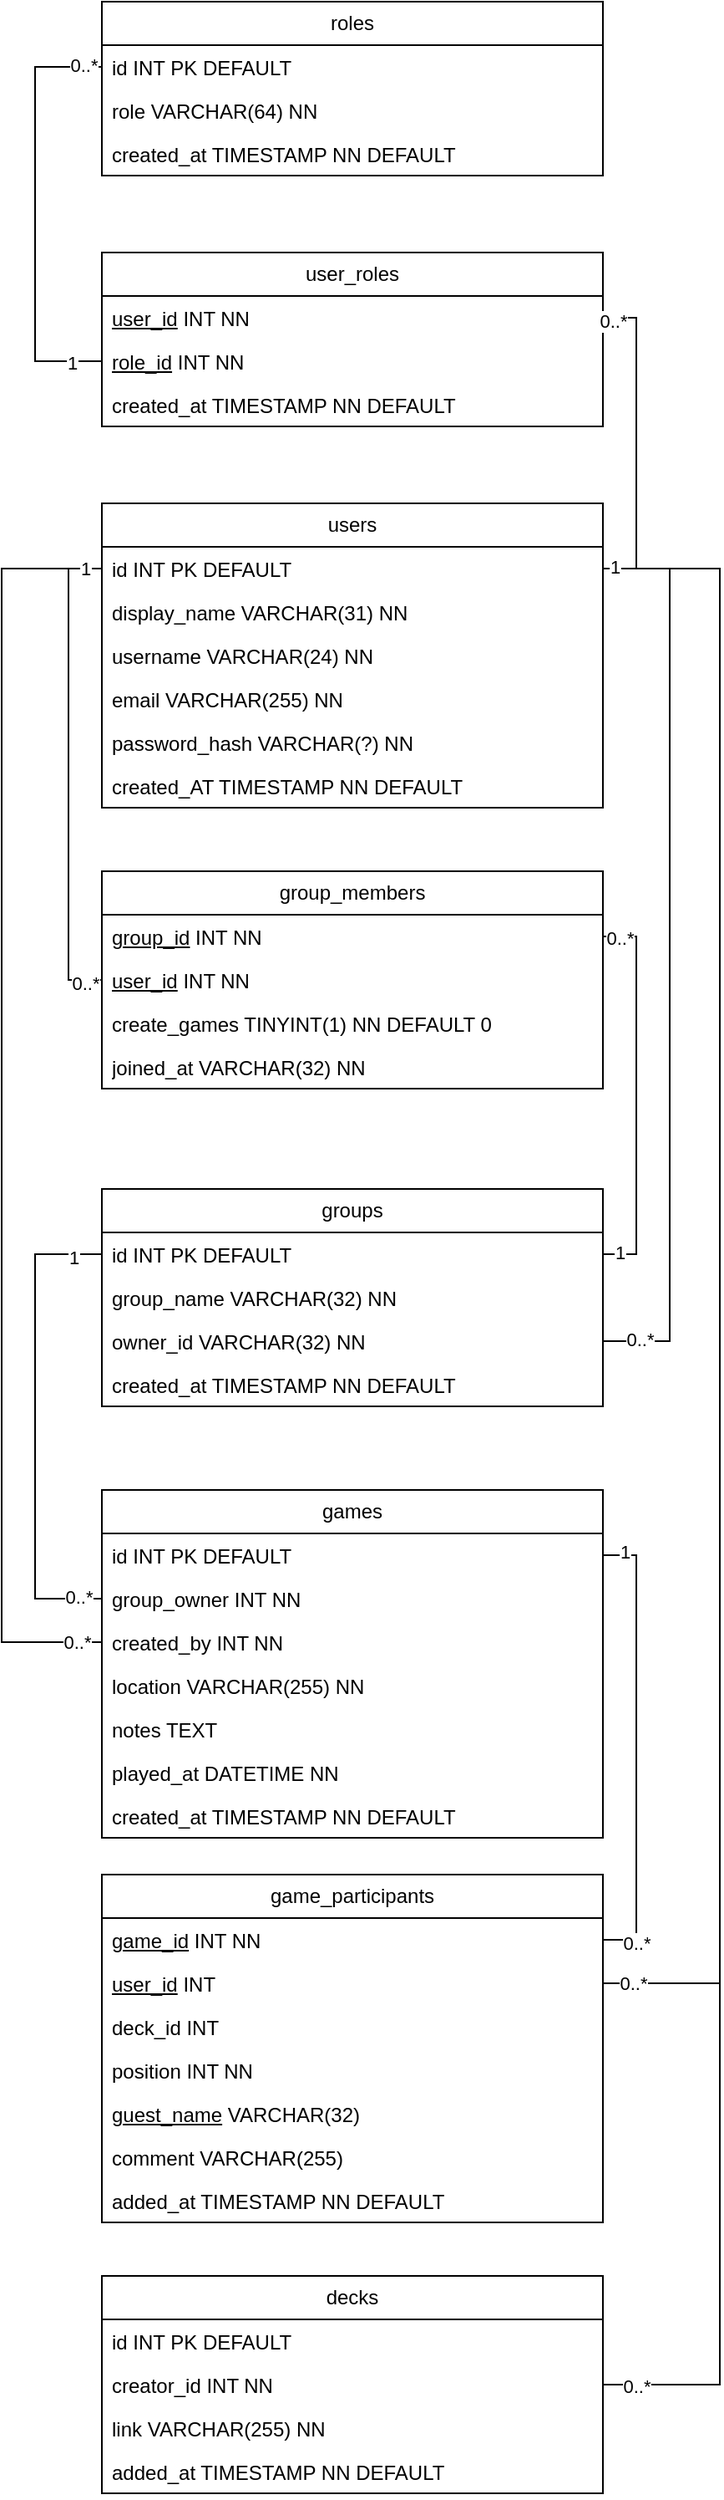 <mxfile version="26.2.13">
  <diagram name="Page-1" id="RY722GMoq1TX4iEJBXom">
    <mxGraphModel dx="816" dy="1530" grid="1" gridSize="10" guides="1" tooltips="1" connect="1" arrows="1" fold="1" page="1" pageScale="1" pageWidth="850" pageHeight="1100" math="0" shadow="0">
      <root>
        <mxCell id="0" />
        <mxCell id="1" parent="0" />
        <mxCell id="fBghDIhBLIJU0DGQ0pHI-5" value="users" style="swimlane;fontStyle=0;childLayout=stackLayout;horizontal=1;startSize=26;fillColor=none;horizontalStack=0;resizeParent=1;resizeParentMax=0;resizeLast=0;collapsible=1;marginBottom=0;whiteSpace=wrap;html=1;" vertex="1" parent="1">
          <mxGeometry x="70" y="100" width="300" height="182" as="geometry" />
        </mxCell>
        <mxCell id="fBghDIhBLIJU0DGQ0pHI-6" value="id INT PK DEFAULT" style="text;strokeColor=none;fillColor=none;align=left;verticalAlign=top;spacingLeft=4;spacingRight=4;overflow=hidden;rotatable=0;points=[[0,0.5],[1,0.5]];portConstraint=eastwest;whiteSpace=wrap;html=1;" vertex="1" parent="fBghDIhBLIJU0DGQ0pHI-5">
          <mxGeometry y="26" width="300" height="26" as="geometry" />
        </mxCell>
        <mxCell id="fBghDIhBLIJU0DGQ0pHI-7" value="display_name VARCHAR(31) NN" style="text;strokeColor=none;fillColor=none;align=left;verticalAlign=top;spacingLeft=4;spacingRight=4;overflow=hidden;rotatable=0;points=[[0,0.5],[1,0.5]];portConstraint=eastwest;whiteSpace=wrap;html=1;" vertex="1" parent="fBghDIhBLIJU0DGQ0pHI-5">
          <mxGeometry y="52" width="300" height="26" as="geometry" />
        </mxCell>
        <mxCell id="fBghDIhBLIJU0DGQ0pHI-8" value="username VARCHAR(24) NN" style="text;strokeColor=none;fillColor=none;align=left;verticalAlign=top;spacingLeft=4;spacingRight=4;overflow=hidden;rotatable=0;points=[[0,0.5],[1,0.5]];portConstraint=eastwest;whiteSpace=wrap;html=1;" vertex="1" parent="fBghDIhBLIJU0DGQ0pHI-5">
          <mxGeometry y="78" width="300" height="26" as="geometry" />
        </mxCell>
        <mxCell id="fBghDIhBLIJU0DGQ0pHI-9" value="email VARCHAR(255) NN" style="text;strokeColor=none;fillColor=none;align=left;verticalAlign=top;spacingLeft=4;spacingRight=4;overflow=hidden;rotatable=0;points=[[0,0.5],[1,0.5]];portConstraint=eastwest;whiteSpace=wrap;html=1;" vertex="1" parent="fBghDIhBLIJU0DGQ0pHI-5">
          <mxGeometry y="104" width="300" height="26" as="geometry" />
        </mxCell>
        <mxCell id="fBghDIhBLIJU0DGQ0pHI-10" value="password_hash VARCHAR(?) NN" style="text;strokeColor=none;fillColor=none;align=left;verticalAlign=top;spacingLeft=4;spacingRight=4;overflow=hidden;rotatable=0;points=[[0,0.5],[1,0.5]];portConstraint=eastwest;whiteSpace=wrap;html=1;" vertex="1" parent="fBghDIhBLIJU0DGQ0pHI-5">
          <mxGeometry y="130" width="300" height="26" as="geometry" />
        </mxCell>
        <mxCell id="fBghDIhBLIJU0DGQ0pHI-11" value="created_AT TIMESTAMP NN DEFAULT" style="text;strokeColor=none;fillColor=none;align=left;verticalAlign=top;spacingLeft=4;spacingRight=4;overflow=hidden;rotatable=0;points=[[0,0.5],[1,0.5]];portConstraint=eastwest;whiteSpace=wrap;html=1;" vertex="1" parent="fBghDIhBLIJU0DGQ0pHI-5">
          <mxGeometry y="156" width="300" height="26" as="geometry" />
        </mxCell>
        <mxCell id="fBghDIhBLIJU0DGQ0pHI-12" value="roles" style="swimlane;fontStyle=0;childLayout=stackLayout;horizontal=1;startSize=26;fillColor=none;horizontalStack=0;resizeParent=1;resizeParentMax=0;resizeLast=0;collapsible=1;marginBottom=0;whiteSpace=wrap;html=1;" vertex="1" parent="1">
          <mxGeometry x="70" y="-200" width="300" height="104" as="geometry" />
        </mxCell>
        <mxCell id="fBghDIhBLIJU0DGQ0pHI-13" value="id INT PK DEFAULT" style="text;strokeColor=none;fillColor=none;align=left;verticalAlign=top;spacingLeft=4;spacingRight=4;overflow=hidden;rotatable=0;points=[[0,0.5],[1,0.5]];portConstraint=eastwest;whiteSpace=wrap;html=1;" vertex="1" parent="fBghDIhBLIJU0DGQ0pHI-12">
          <mxGeometry y="26" width="300" height="26" as="geometry" />
        </mxCell>
        <mxCell id="fBghDIhBLIJU0DGQ0pHI-14" value="role VARCHAR(64) NN" style="text;strokeColor=none;fillColor=none;align=left;verticalAlign=top;spacingLeft=4;spacingRight=4;overflow=hidden;rotatable=0;points=[[0,0.5],[1,0.5]];portConstraint=eastwest;whiteSpace=wrap;html=1;" vertex="1" parent="fBghDIhBLIJU0DGQ0pHI-12">
          <mxGeometry y="52" width="300" height="26" as="geometry" />
        </mxCell>
        <mxCell id="fBghDIhBLIJU0DGQ0pHI-15" value="created_at TIMESTAMP NN DEFAULT" style="text;strokeColor=none;fillColor=none;align=left;verticalAlign=top;spacingLeft=4;spacingRight=4;overflow=hidden;rotatable=0;points=[[0,0.5],[1,0.5]];portConstraint=eastwest;whiteSpace=wrap;html=1;" vertex="1" parent="fBghDIhBLIJU0DGQ0pHI-12">
          <mxGeometry y="78" width="300" height="26" as="geometry" />
        </mxCell>
        <mxCell id="fBghDIhBLIJU0DGQ0pHI-19" value="user_roles" style="swimlane;fontStyle=0;childLayout=stackLayout;horizontal=1;startSize=26;fillColor=none;horizontalStack=0;resizeParent=1;resizeParentMax=0;resizeLast=0;collapsible=1;marginBottom=0;whiteSpace=wrap;html=1;" vertex="1" parent="1">
          <mxGeometry x="70" y="-50" width="300" height="104" as="geometry" />
        </mxCell>
        <mxCell id="fBghDIhBLIJU0DGQ0pHI-20" value="&lt;u&gt;user_id&lt;/u&gt; INT NN" style="text;strokeColor=none;fillColor=none;align=left;verticalAlign=top;spacingLeft=4;spacingRight=4;overflow=hidden;rotatable=0;points=[[0,0.5],[1,0.5]];portConstraint=eastwest;whiteSpace=wrap;html=1;" vertex="1" parent="fBghDIhBLIJU0DGQ0pHI-19">
          <mxGeometry y="26" width="300" height="26" as="geometry" />
        </mxCell>
        <mxCell id="fBghDIhBLIJU0DGQ0pHI-21" value="&lt;u&gt;role_id&lt;/u&gt; INT NN" style="text;strokeColor=none;fillColor=none;align=left;verticalAlign=top;spacingLeft=4;spacingRight=4;overflow=hidden;rotatable=0;points=[[0,0.5],[1,0.5]];portConstraint=eastwest;whiteSpace=wrap;html=1;" vertex="1" parent="fBghDIhBLIJU0DGQ0pHI-19">
          <mxGeometry y="52" width="300" height="26" as="geometry" />
        </mxCell>
        <mxCell id="fBghDIhBLIJU0DGQ0pHI-22" value="created_at TIMESTAMP NN DEFAULT" style="text;strokeColor=none;fillColor=none;align=left;verticalAlign=top;spacingLeft=4;spacingRight=4;overflow=hidden;rotatable=0;points=[[0,0.5],[1,0.5]];portConstraint=eastwest;whiteSpace=wrap;html=1;" vertex="1" parent="fBghDIhBLIJU0DGQ0pHI-19">
          <mxGeometry y="78" width="300" height="26" as="geometry" />
        </mxCell>
        <mxCell id="fBghDIhBLIJU0DGQ0pHI-23" style="edgeStyle=orthogonalEdgeStyle;rounded=0;orthogonalLoop=1;jettySize=auto;html=1;entryX=0;entryY=0.5;entryDx=0;entryDy=0;endArrow=none;startFill=0;" edge="1" parent="1" source="fBghDIhBLIJU0DGQ0pHI-21" target="fBghDIhBLIJU0DGQ0pHI-13">
          <mxGeometry relative="1" as="geometry">
            <Array as="points">
              <mxPoint x="30" y="15" />
              <mxPoint x="30" y="-161" />
            </Array>
          </mxGeometry>
        </mxCell>
        <mxCell id="fBghDIhBLIJU0DGQ0pHI-25" value="0..*" style="edgeLabel;html=1;align=center;verticalAlign=middle;resizable=0;points=[];" vertex="1" connectable="0" parent="fBghDIhBLIJU0DGQ0pHI-23">
          <mxGeometry x="0.91" y="1" relative="1" as="geometry">
            <mxPoint as="offset" />
          </mxGeometry>
        </mxCell>
        <mxCell id="fBghDIhBLIJU0DGQ0pHI-26" value="1" style="edgeLabel;html=1;align=center;verticalAlign=middle;resizable=0;points=[];" vertex="1" connectable="0" parent="fBghDIhBLIJU0DGQ0pHI-23">
          <mxGeometry x="-0.861" y="1" relative="1" as="geometry">
            <mxPoint as="offset" />
          </mxGeometry>
        </mxCell>
        <mxCell id="fBghDIhBLIJU0DGQ0pHI-24" style="edgeStyle=orthogonalEdgeStyle;rounded=0;orthogonalLoop=1;jettySize=auto;html=1;entryX=1;entryY=0.5;entryDx=0;entryDy=0;endArrow=none;startFill=0;" edge="1" parent="1" source="fBghDIhBLIJU0DGQ0pHI-20" target="fBghDIhBLIJU0DGQ0pHI-6">
          <mxGeometry relative="1" as="geometry">
            <Array as="points">
              <mxPoint x="390" y="-11" />
              <mxPoint x="390" y="139" />
            </Array>
          </mxGeometry>
        </mxCell>
        <mxCell id="fBghDIhBLIJU0DGQ0pHI-27" value="0..*" style="edgeLabel;html=1;align=center;verticalAlign=middle;resizable=0;points=[];" vertex="1" connectable="0" parent="fBghDIhBLIJU0DGQ0pHI-24">
          <mxGeometry x="-0.855" y="-2" relative="1" as="geometry">
            <mxPoint x="-8" as="offset" />
          </mxGeometry>
        </mxCell>
        <mxCell id="fBghDIhBLIJU0DGQ0pHI-29" value="groups" style="swimlane;fontStyle=0;childLayout=stackLayout;horizontal=1;startSize=26;fillColor=none;horizontalStack=0;resizeParent=1;resizeParentMax=0;resizeLast=0;collapsible=1;marginBottom=0;whiteSpace=wrap;html=1;" vertex="1" parent="1">
          <mxGeometry x="70" y="510" width="300" height="130" as="geometry" />
        </mxCell>
        <mxCell id="fBghDIhBLIJU0DGQ0pHI-30" value="id INT PK DEFAULT" style="text;strokeColor=none;fillColor=none;align=left;verticalAlign=top;spacingLeft=4;spacingRight=4;overflow=hidden;rotatable=0;points=[[0,0.5],[1,0.5]];portConstraint=eastwest;whiteSpace=wrap;html=1;" vertex="1" parent="fBghDIhBLIJU0DGQ0pHI-29">
          <mxGeometry y="26" width="300" height="26" as="geometry" />
        </mxCell>
        <mxCell id="fBghDIhBLIJU0DGQ0pHI-31" value="group_name VARCHAR(32) NN" style="text;strokeColor=none;fillColor=none;align=left;verticalAlign=top;spacingLeft=4;spacingRight=4;overflow=hidden;rotatable=0;points=[[0,0.5],[1,0.5]];portConstraint=eastwest;whiteSpace=wrap;html=1;" vertex="1" parent="fBghDIhBLIJU0DGQ0pHI-29">
          <mxGeometry y="52" width="300" height="26" as="geometry" />
        </mxCell>
        <mxCell id="fBghDIhBLIJU0DGQ0pHI-32" value="owner_id VARCHAR(32) NN" style="text;strokeColor=none;fillColor=none;align=left;verticalAlign=top;spacingLeft=4;spacingRight=4;overflow=hidden;rotatable=0;points=[[0,0.5],[1,0.5]];portConstraint=eastwest;whiteSpace=wrap;html=1;" vertex="1" parent="fBghDIhBLIJU0DGQ0pHI-29">
          <mxGeometry y="78" width="300" height="26" as="geometry" />
        </mxCell>
        <mxCell id="fBghDIhBLIJU0DGQ0pHI-33" value="created_at TIMESTAMP NN DEFAULT" style="text;strokeColor=none;fillColor=none;align=left;verticalAlign=top;spacingLeft=4;spacingRight=4;overflow=hidden;rotatable=0;points=[[0,0.5],[1,0.5]];portConstraint=eastwest;whiteSpace=wrap;html=1;" vertex="1" parent="fBghDIhBLIJU0DGQ0pHI-29">
          <mxGeometry y="104" width="300" height="26" as="geometry" />
        </mxCell>
        <mxCell id="fBghDIhBLIJU0DGQ0pHI-36" value="group_members" style="swimlane;fontStyle=0;childLayout=stackLayout;horizontal=1;startSize=26;fillColor=none;horizontalStack=0;resizeParent=1;resizeParentMax=0;resizeLast=0;collapsible=1;marginBottom=0;whiteSpace=wrap;html=1;" vertex="1" parent="1">
          <mxGeometry x="70" y="320" width="300" height="130" as="geometry" />
        </mxCell>
        <mxCell id="fBghDIhBLIJU0DGQ0pHI-37" value="&lt;u&gt;group_id&lt;/u&gt; INT NN" style="text;strokeColor=none;fillColor=none;align=left;verticalAlign=top;spacingLeft=4;spacingRight=4;overflow=hidden;rotatable=0;points=[[0,0.5],[1,0.5]];portConstraint=eastwest;whiteSpace=wrap;html=1;" vertex="1" parent="fBghDIhBLIJU0DGQ0pHI-36">
          <mxGeometry y="26" width="300" height="26" as="geometry" />
        </mxCell>
        <mxCell id="fBghDIhBLIJU0DGQ0pHI-38" value="&lt;u&gt;user_id&lt;/u&gt; INT NN" style="text;strokeColor=none;fillColor=none;align=left;verticalAlign=top;spacingLeft=4;spacingRight=4;overflow=hidden;rotatable=0;points=[[0,0.5],[1,0.5]];portConstraint=eastwest;whiteSpace=wrap;html=1;" vertex="1" parent="fBghDIhBLIJU0DGQ0pHI-36">
          <mxGeometry y="52" width="300" height="26" as="geometry" />
        </mxCell>
        <mxCell id="fBghDIhBLIJU0DGQ0pHI-39" value="create_games TINYINT(1) NN DEFAULT 0" style="text;strokeColor=none;fillColor=none;align=left;verticalAlign=top;spacingLeft=4;spacingRight=4;overflow=hidden;rotatable=0;points=[[0,0.5],[1,0.5]];portConstraint=eastwest;whiteSpace=wrap;html=1;" vertex="1" parent="fBghDIhBLIJU0DGQ0pHI-36">
          <mxGeometry y="78" width="300" height="26" as="geometry" />
        </mxCell>
        <mxCell id="fBghDIhBLIJU0DGQ0pHI-40" value="joined_at VARCHAR(32) NN" style="text;strokeColor=none;fillColor=none;align=left;verticalAlign=top;spacingLeft=4;spacingRight=4;overflow=hidden;rotatable=0;points=[[0,0.5],[1,0.5]];portConstraint=eastwest;whiteSpace=wrap;html=1;" vertex="1" parent="fBghDIhBLIJU0DGQ0pHI-36">
          <mxGeometry y="104" width="300" height="26" as="geometry" />
        </mxCell>
        <mxCell id="fBghDIhBLIJU0DGQ0pHI-41" style="edgeStyle=orthogonalEdgeStyle;rounded=0;orthogonalLoop=1;jettySize=auto;html=1;endArrow=none;startFill=0;exitX=1;exitY=0.5;exitDx=0;exitDy=0;entryX=1;entryY=0.5;entryDx=0;entryDy=0;" edge="1" parent="1" source="fBghDIhBLIJU0DGQ0pHI-32" target="fBghDIhBLIJU0DGQ0pHI-6">
          <mxGeometry relative="1" as="geometry">
            <Array as="points">
              <mxPoint x="410" y="601" />
              <mxPoint x="410" y="139" />
            </Array>
          </mxGeometry>
        </mxCell>
        <mxCell id="fBghDIhBLIJU0DGQ0pHI-43" value="0..*" style="edgeLabel;html=1;align=center;verticalAlign=middle;resizable=0;points=[];" vertex="1" connectable="0" parent="fBghDIhBLIJU0DGQ0pHI-41">
          <mxGeometry x="-0.92" y="1" relative="1" as="geometry">
            <mxPoint as="offset" />
          </mxGeometry>
        </mxCell>
        <mxCell id="fBghDIhBLIJU0DGQ0pHI-44" style="edgeStyle=orthogonalEdgeStyle;rounded=0;orthogonalLoop=1;jettySize=auto;html=1;entryX=1;entryY=0.5;entryDx=0;entryDy=0;endArrow=none;startFill=0;" edge="1" parent="1" source="fBghDIhBLIJU0DGQ0pHI-37" target="fBghDIhBLIJU0DGQ0pHI-30">
          <mxGeometry relative="1" as="geometry">
            <Array as="points">
              <mxPoint x="390" y="359" />
              <mxPoint x="390" y="549" />
            </Array>
          </mxGeometry>
        </mxCell>
        <mxCell id="fBghDIhBLIJU0DGQ0pHI-45" value="1" style="edgeLabel;html=1;align=center;verticalAlign=middle;resizable=0;points=[];" vertex="1" connectable="0" parent="fBghDIhBLIJU0DGQ0pHI-44">
          <mxGeometry x="0.918" y="-1" relative="1" as="geometry">
            <mxPoint as="offset" />
          </mxGeometry>
        </mxCell>
        <mxCell id="fBghDIhBLIJU0DGQ0pHI-46" value="0..*" style="edgeLabel;html=1;align=center;verticalAlign=middle;resizable=0;points=[];" vertex="1" connectable="0" parent="fBghDIhBLIJU0DGQ0pHI-44">
          <mxGeometry x="-0.913" y="-1" relative="1" as="geometry">
            <mxPoint as="offset" />
          </mxGeometry>
        </mxCell>
        <mxCell id="fBghDIhBLIJU0DGQ0pHI-49" style="edgeStyle=orthogonalEdgeStyle;rounded=0;orthogonalLoop=1;jettySize=auto;html=1;entryX=0;entryY=0.5;entryDx=0;entryDy=0;endArrow=none;startFill=0;exitX=0;exitY=0.5;exitDx=0;exitDy=0;" edge="1" parent="1" source="fBghDIhBLIJU0DGQ0pHI-6" target="fBghDIhBLIJU0DGQ0pHI-38">
          <mxGeometry relative="1" as="geometry" />
        </mxCell>
        <mxCell id="fBghDIhBLIJU0DGQ0pHI-51" value="0..*" style="edgeLabel;html=1;align=center;verticalAlign=middle;resizable=0;points=[];" vertex="1" connectable="0" parent="fBghDIhBLIJU0DGQ0pHI-49">
          <mxGeometry x="0.929" y="-2" relative="1" as="geometry">
            <mxPoint as="offset" />
          </mxGeometry>
        </mxCell>
        <mxCell id="fBghDIhBLIJU0DGQ0pHI-52" value="games" style="swimlane;fontStyle=0;childLayout=stackLayout;horizontal=1;startSize=26;fillColor=none;horizontalStack=0;resizeParent=1;resizeParentMax=0;resizeLast=0;collapsible=1;marginBottom=0;whiteSpace=wrap;html=1;" vertex="1" parent="1">
          <mxGeometry x="70" y="690" width="300" height="208" as="geometry" />
        </mxCell>
        <mxCell id="fBghDIhBLIJU0DGQ0pHI-53" value="id INT PK DEFAULT" style="text;strokeColor=none;fillColor=none;align=left;verticalAlign=top;spacingLeft=4;spacingRight=4;overflow=hidden;rotatable=0;points=[[0,0.5],[1,0.5]];portConstraint=eastwest;whiteSpace=wrap;html=1;" vertex="1" parent="fBghDIhBLIJU0DGQ0pHI-52">
          <mxGeometry y="26" width="300" height="26" as="geometry" />
        </mxCell>
        <mxCell id="fBghDIhBLIJU0DGQ0pHI-54" value="group_owner INT NN" style="text;strokeColor=none;fillColor=none;align=left;verticalAlign=top;spacingLeft=4;spacingRight=4;overflow=hidden;rotatable=0;points=[[0,0.5],[1,0.5]];portConstraint=eastwest;whiteSpace=wrap;html=1;" vertex="1" parent="fBghDIhBLIJU0DGQ0pHI-52">
          <mxGeometry y="52" width="300" height="26" as="geometry" />
        </mxCell>
        <mxCell id="fBghDIhBLIJU0DGQ0pHI-55" value="created_by INT NN" style="text;strokeColor=none;fillColor=none;align=left;verticalAlign=top;spacingLeft=4;spacingRight=4;overflow=hidden;rotatable=0;points=[[0,0.5],[1,0.5]];portConstraint=eastwest;whiteSpace=wrap;html=1;" vertex="1" parent="fBghDIhBLIJU0DGQ0pHI-52">
          <mxGeometry y="78" width="300" height="26" as="geometry" />
        </mxCell>
        <mxCell id="fBghDIhBLIJU0DGQ0pHI-65" value="location VARCHAR(255) NN" style="text;strokeColor=none;fillColor=none;align=left;verticalAlign=top;spacingLeft=4;spacingRight=4;overflow=hidden;rotatable=0;points=[[0,0.5],[1,0.5]];portConstraint=eastwest;whiteSpace=wrap;html=1;" vertex="1" parent="fBghDIhBLIJU0DGQ0pHI-52">
          <mxGeometry y="104" width="300" height="26" as="geometry" />
        </mxCell>
        <mxCell id="fBghDIhBLIJU0DGQ0pHI-66" value="notes TEXT" style="text;strokeColor=none;fillColor=none;align=left;verticalAlign=top;spacingLeft=4;spacingRight=4;overflow=hidden;rotatable=0;points=[[0,0.5],[1,0.5]];portConstraint=eastwest;whiteSpace=wrap;html=1;" vertex="1" parent="fBghDIhBLIJU0DGQ0pHI-52">
          <mxGeometry y="130" width="300" height="26" as="geometry" />
        </mxCell>
        <mxCell id="fBghDIhBLIJU0DGQ0pHI-64" value="played_at DATETIME NN" style="text;strokeColor=none;fillColor=none;align=left;verticalAlign=top;spacingLeft=4;spacingRight=4;overflow=hidden;rotatable=0;points=[[0,0.5],[1,0.5]];portConstraint=eastwest;whiteSpace=wrap;html=1;" vertex="1" parent="fBghDIhBLIJU0DGQ0pHI-52">
          <mxGeometry y="156" width="300" height="26" as="geometry" />
        </mxCell>
        <mxCell id="fBghDIhBLIJU0DGQ0pHI-57" value="created_at TIMESTAMP NN DEFAULT" style="text;strokeColor=none;fillColor=none;align=left;verticalAlign=top;spacingLeft=4;spacingRight=4;overflow=hidden;rotatable=0;points=[[0,0.5],[1,0.5]];portConstraint=eastwest;whiteSpace=wrap;html=1;" vertex="1" parent="fBghDIhBLIJU0DGQ0pHI-52">
          <mxGeometry y="182" width="300" height="26" as="geometry" />
        </mxCell>
        <mxCell id="fBghDIhBLIJU0DGQ0pHI-58" style="edgeStyle=orthogonalEdgeStyle;rounded=0;orthogonalLoop=1;jettySize=auto;html=1;entryX=0;entryY=0.5;entryDx=0;entryDy=0;endArrow=none;startFill=0;" edge="1" parent="1" source="fBghDIhBLIJU0DGQ0pHI-55" target="fBghDIhBLIJU0DGQ0pHI-6">
          <mxGeometry relative="1" as="geometry">
            <Array as="points">
              <mxPoint x="10" y="781" />
              <mxPoint x="10" y="139" />
            </Array>
          </mxGeometry>
        </mxCell>
        <mxCell id="fBghDIhBLIJU0DGQ0pHI-59" value="1" style="edgeLabel;html=1;align=center;verticalAlign=middle;resizable=0;points=[];" vertex="1" connectable="0" parent="fBghDIhBLIJU0DGQ0pHI-58">
          <mxGeometry x="0.921" relative="1" as="geometry">
            <mxPoint x="20" as="offset" />
          </mxGeometry>
        </mxCell>
        <mxCell id="fBghDIhBLIJU0DGQ0pHI-60" value="0..*" style="edgeLabel;html=1;align=center;verticalAlign=middle;resizable=0;points=[];" vertex="1" connectable="0" parent="fBghDIhBLIJU0DGQ0pHI-58">
          <mxGeometry x="-0.961" relative="1" as="geometry">
            <mxPoint as="offset" />
          </mxGeometry>
        </mxCell>
        <mxCell id="fBghDIhBLIJU0DGQ0pHI-61" style="edgeStyle=orthogonalEdgeStyle;rounded=0;orthogonalLoop=1;jettySize=auto;html=1;entryX=0;entryY=0.5;entryDx=0;entryDy=0;endArrow=none;startFill=0;" edge="1" parent="1" source="fBghDIhBLIJU0DGQ0pHI-54" target="fBghDIhBLIJU0DGQ0pHI-30">
          <mxGeometry relative="1" as="geometry">
            <Array as="points">
              <mxPoint x="30" y="755" />
              <mxPoint x="30" y="549" />
            </Array>
          </mxGeometry>
        </mxCell>
        <mxCell id="fBghDIhBLIJU0DGQ0pHI-62" value="0..*" style="edgeLabel;html=1;align=center;verticalAlign=middle;resizable=0;points=[];" vertex="1" connectable="0" parent="fBghDIhBLIJU0DGQ0pHI-61">
          <mxGeometry x="-0.898" y="-1" relative="1" as="geometry">
            <mxPoint as="offset" />
          </mxGeometry>
        </mxCell>
        <mxCell id="fBghDIhBLIJU0DGQ0pHI-63" value="1" style="edgeLabel;html=1;align=center;verticalAlign=middle;resizable=0;points=[];" vertex="1" connectable="0" parent="fBghDIhBLIJU0DGQ0pHI-61">
          <mxGeometry x="0.879" y="-2" relative="1" as="geometry">
            <mxPoint as="offset" />
          </mxGeometry>
        </mxCell>
        <mxCell id="fBghDIhBLIJU0DGQ0pHI-67" value="game_participants" style="swimlane;fontStyle=0;childLayout=stackLayout;horizontal=1;startSize=26;fillColor=none;horizontalStack=0;resizeParent=1;resizeParentMax=0;resizeLast=0;collapsible=1;marginBottom=0;whiteSpace=wrap;html=1;" vertex="1" parent="1">
          <mxGeometry x="70" y="920" width="300" height="208" as="geometry" />
        </mxCell>
        <mxCell id="fBghDIhBLIJU0DGQ0pHI-68" value="&lt;u&gt;game_id&lt;/u&gt; INT NN" style="text;strokeColor=none;fillColor=none;align=left;verticalAlign=top;spacingLeft=4;spacingRight=4;overflow=hidden;rotatable=0;points=[[0,0.5],[1,0.5]];portConstraint=eastwest;whiteSpace=wrap;html=1;" vertex="1" parent="fBghDIhBLIJU0DGQ0pHI-67">
          <mxGeometry y="26" width="300" height="26" as="geometry" />
        </mxCell>
        <mxCell id="fBghDIhBLIJU0DGQ0pHI-75" value="&lt;u&gt;user_id&lt;/u&gt; INT" style="text;strokeColor=none;fillColor=none;align=left;verticalAlign=top;spacingLeft=4;spacingRight=4;overflow=hidden;rotatable=0;points=[[0,0.5],[1,0.5]];portConstraint=eastwest;whiteSpace=wrap;html=1;" vertex="1" parent="fBghDIhBLIJU0DGQ0pHI-67">
          <mxGeometry y="52" width="300" height="26" as="geometry" />
        </mxCell>
        <mxCell id="fBghDIhBLIJU0DGQ0pHI-69" value="deck_id INT" style="text;strokeColor=none;fillColor=none;align=left;verticalAlign=top;spacingLeft=4;spacingRight=4;overflow=hidden;rotatable=0;points=[[0,0.5],[1,0.5]];portConstraint=eastwest;whiteSpace=wrap;html=1;" vertex="1" parent="fBghDIhBLIJU0DGQ0pHI-67">
          <mxGeometry y="78" width="300" height="26" as="geometry" />
        </mxCell>
        <mxCell id="fBghDIhBLIJU0DGQ0pHI-70" value="position INT NN" style="text;strokeColor=none;fillColor=none;align=left;verticalAlign=top;spacingLeft=4;spacingRight=4;overflow=hidden;rotatable=0;points=[[0,0.5],[1,0.5]];portConstraint=eastwest;whiteSpace=wrap;html=1;" vertex="1" parent="fBghDIhBLIJU0DGQ0pHI-67">
          <mxGeometry y="104" width="300" height="26" as="geometry" />
        </mxCell>
        <mxCell id="fBghDIhBLIJU0DGQ0pHI-71" value="&lt;u&gt;guest_name&lt;/u&gt; VARCHAR(32)" style="text;strokeColor=none;fillColor=none;align=left;verticalAlign=top;spacingLeft=4;spacingRight=4;overflow=hidden;rotatable=0;points=[[0,0.5],[1,0.5]];portConstraint=eastwest;whiteSpace=wrap;html=1;" vertex="1" parent="fBghDIhBLIJU0DGQ0pHI-67">
          <mxGeometry y="130" width="300" height="26" as="geometry" />
        </mxCell>
        <mxCell id="fBghDIhBLIJU0DGQ0pHI-72" value="comment VARCHAR(255)" style="text;strokeColor=none;fillColor=none;align=left;verticalAlign=top;spacingLeft=4;spacingRight=4;overflow=hidden;rotatable=0;points=[[0,0.5],[1,0.5]];portConstraint=eastwest;whiteSpace=wrap;html=1;" vertex="1" parent="fBghDIhBLIJU0DGQ0pHI-67">
          <mxGeometry y="156" width="300" height="26" as="geometry" />
        </mxCell>
        <mxCell id="fBghDIhBLIJU0DGQ0pHI-74" value="added_at TIMESTAMP NN DEFAULT" style="text;strokeColor=none;fillColor=none;align=left;verticalAlign=top;spacingLeft=4;spacingRight=4;overflow=hidden;rotatable=0;points=[[0,0.5],[1,0.5]];portConstraint=eastwest;whiteSpace=wrap;html=1;" vertex="1" parent="fBghDIhBLIJU0DGQ0pHI-67">
          <mxGeometry y="182" width="300" height="26" as="geometry" />
        </mxCell>
        <mxCell id="fBghDIhBLIJU0DGQ0pHI-76" value="decks" style="swimlane;fontStyle=0;childLayout=stackLayout;horizontal=1;startSize=26;fillColor=none;horizontalStack=0;resizeParent=1;resizeParentMax=0;resizeLast=0;collapsible=1;marginBottom=0;whiteSpace=wrap;html=1;" vertex="1" parent="1">
          <mxGeometry x="70" y="1160" width="300" height="130" as="geometry" />
        </mxCell>
        <mxCell id="fBghDIhBLIJU0DGQ0pHI-80" value="id INT PK DEFAULT" style="text;strokeColor=none;fillColor=none;align=left;verticalAlign=top;spacingLeft=4;spacingRight=4;overflow=hidden;rotatable=0;points=[[0,0.5],[1,0.5]];portConstraint=eastwest;whiteSpace=wrap;html=1;" vertex="1" parent="fBghDIhBLIJU0DGQ0pHI-76">
          <mxGeometry y="26" width="300" height="26" as="geometry" />
        </mxCell>
        <mxCell id="fBghDIhBLIJU0DGQ0pHI-81" value="creator_id INT NN" style="text;strokeColor=none;fillColor=none;align=left;verticalAlign=top;spacingLeft=4;spacingRight=4;overflow=hidden;rotatable=0;points=[[0,0.5],[1,0.5]];portConstraint=eastwest;whiteSpace=wrap;html=1;" vertex="1" parent="fBghDIhBLIJU0DGQ0pHI-76">
          <mxGeometry y="52" width="300" height="26" as="geometry" />
        </mxCell>
        <mxCell id="fBghDIhBLIJU0DGQ0pHI-82" value="link VARCHAR(255) NN" style="text;strokeColor=none;fillColor=none;align=left;verticalAlign=top;spacingLeft=4;spacingRight=4;overflow=hidden;rotatable=0;points=[[0,0.5],[1,0.5]];portConstraint=eastwest;whiteSpace=wrap;html=1;" vertex="1" parent="fBghDIhBLIJU0DGQ0pHI-76">
          <mxGeometry y="78" width="300" height="26" as="geometry" />
        </mxCell>
        <mxCell id="fBghDIhBLIJU0DGQ0pHI-83" value="added_at TIMESTAMP NN DEFAULT" style="text;strokeColor=none;fillColor=none;align=left;verticalAlign=top;spacingLeft=4;spacingRight=4;overflow=hidden;rotatable=0;points=[[0,0.5],[1,0.5]];portConstraint=eastwest;whiteSpace=wrap;html=1;" vertex="1" parent="fBghDIhBLIJU0DGQ0pHI-76">
          <mxGeometry y="104" width="300" height="26" as="geometry" />
        </mxCell>
        <mxCell id="fBghDIhBLIJU0DGQ0pHI-84" style="edgeStyle=orthogonalEdgeStyle;rounded=0;orthogonalLoop=1;jettySize=auto;html=1;entryX=1;entryY=0.5;entryDx=0;entryDy=0;endArrow=none;startFill=0;" edge="1" parent="1" source="fBghDIhBLIJU0DGQ0pHI-68" target="fBghDIhBLIJU0DGQ0pHI-53">
          <mxGeometry relative="1" as="geometry">
            <Array as="points">
              <mxPoint x="390" y="959" />
              <mxPoint x="390" y="729" />
            </Array>
          </mxGeometry>
        </mxCell>
        <mxCell id="fBghDIhBLIJU0DGQ0pHI-85" value="1" style="edgeLabel;html=1;align=center;verticalAlign=middle;resizable=0;points=[];" vertex="1" connectable="0" parent="fBghDIhBLIJU0DGQ0pHI-84">
          <mxGeometry x="0.905" y="-2" relative="1" as="geometry">
            <mxPoint as="offset" />
          </mxGeometry>
        </mxCell>
        <mxCell id="fBghDIhBLIJU0DGQ0pHI-86" value="0..*" style="edgeLabel;html=1;align=center;verticalAlign=middle;resizable=0;points=[];" vertex="1" connectable="0" parent="fBghDIhBLIJU0DGQ0pHI-84">
          <mxGeometry x="-0.934" y="-2" relative="1" as="geometry">
            <mxPoint x="11" as="offset" />
          </mxGeometry>
        </mxCell>
        <mxCell id="fBghDIhBLIJU0DGQ0pHI-87" style="edgeStyle=orthogonalEdgeStyle;rounded=0;orthogonalLoop=1;jettySize=auto;html=1;endArrow=none;startFill=0;" edge="1" parent="1" source="fBghDIhBLIJU0DGQ0pHI-75" target="fBghDIhBLIJU0DGQ0pHI-6">
          <mxGeometry relative="1" as="geometry">
            <Array as="points">
              <mxPoint x="440" y="985" />
              <mxPoint x="440" y="139" />
            </Array>
          </mxGeometry>
        </mxCell>
        <mxCell id="fBghDIhBLIJU0DGQ0pHI-90" value="0..*" style="edgeLabel;html=1;align=center;verticalAlign=middle;resizable=0;points=[];" vertex="1" connectable="0" parent="fBghDIhBLIJU0DGQ0pHI-87">
          <mxGeometry x="-0.965" relative="1" as="geometry">
            <mxPoint as="offset" />
          </mxGeometry>
        </mxCell>
        <mxCell id="fBghDIhBLIJU0DGQ0pHI-91" style="edgeStyle=orthogonalEdgeStyle;rounded=0;orthogonalLoop=1;jettySize=auto;html=1;endArrow=none;startFill=0;exitX=1;exitY=0.5;exitDx=0;exitDy=0;" edge="1" parent="1" source="fBghDIhBLIJU0DGQ0pHI-81" target="fBghDIhBLIJU0DGQ0pHI-6">
          <mxGeometry relative="1" as="geometry">
            <Array as="points">
              <mxPoint x="440" y="1225" />
              <mxPoint x="440" y="139" />
            </Array>
          </mxGeometry>
        </mxCell>
        <mxCell id="fBghDIhBLIJU0DGQ0pHI-92" value="1" style="edgeLabel;html=1;align=center;verticalAlign=middle;resizable=0;points=[];" vertex="1" connectable="0" parent="fBghDIhBLIJU0DGQ0pHI-91">
          <mxGeometry x="0.989" y="-1" relative="1" as="geometry">
            <mxPoint as="offset" />
          </mxGeometry>
        </mxCell>
        <mxCell id="fBghDIhBLIJU0DGQ0pHI-94" value="0..*" style="edgeLabel;html=1;align=center;verticalAlign=middle;resizable=0;points=[];" vertex="1" connectable="0" parent="fBghDIhBLIJU0DGQ0pHI-91">
          <mxGeometry x="-0.968" y="-1" relative="1" as="geometry">
            <mxPoint as="offset" />
          </mxGeometry>
        </mxCell>
      </root>
    </mxGraphModel>
  </diagram>
</mxfile>
